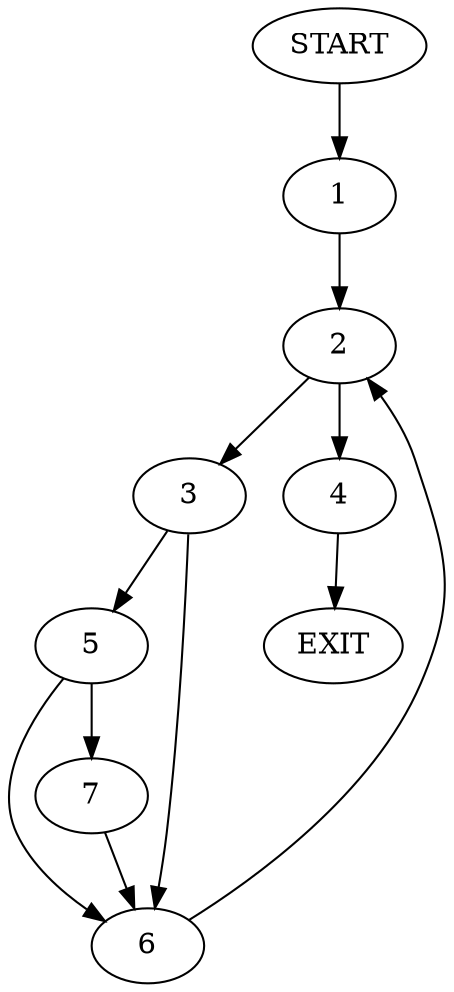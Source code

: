 digraph {
0 [label="START"];
1;
2;
3;
4;
5;
6;
7;
8 [label="EXIT"];
0 -> 1;
1 -> 2;
2 -> 3;
2 -> 4;
4 -> 8;
3 -> 5;
3 -> 6;
5 -> 7;
5 -> 6;
6 -> 2;
7 -> 6;
}